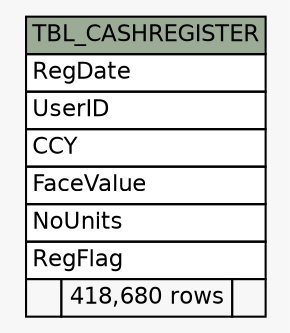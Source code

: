 // dot 2.38.0 on Windows 10 10.0
// SchemaSpy rev 590
digraph "TBL_CASHREGISTER" {
  graph [
    rankdir="RL"
    bgcolor="#f7f7f7"
    nodesep="0.18"
    ranksep="0.46"
    fontname="Helvetica"
    fontsize="11"
  ];
  node [
    fontname="Helvetica"
    fontsize="11"
    shape="plaintext"
  ];
  edge [
    arrowsize="0.8"
  ];
  "TBL_CASHREGISTER" [
    label=<
    <TABLE BORDER="0" CELLBORDER="1" CELLSPACING="0" BGCOLOR="#ffffff">
      <TR><TD COLSPAN="3" BGCOLOR="#9bab96" ALIGN="CENTER">TBL_CASHREGISTER</TD></TR>
      <TR><TD PORT="RegDate" COLSPAN="3" ALIGN="LEFT">RegDate</TD></TR>
      <TR><TD PORT="UserID" COLSPAN="3" ALIGN="LEFT">UserID</TD></TR>
      <TR><TD PORT="CCY" COLSPAN="3" ALIGN="LEFT">CCY</TD></TR>
      <TR><TD PORT="FaceValue" COLSPAN="3" ALIGN="LEFT">FaceValue</TD></TR>
      <TR><TD PORT="NoUnits" COLSPAN="3" ALIGN="LEFT">NoUnits</TD></TR>
      <TR><TD PORT="RegFlag" COLSPAN="3" ALIGN="LEFT">RegFlag</TD></TR>
      <TR><TD ALIGN="LEFT" BGCOLOR="#f7f7f7">  </TD><TD ALIGN="RIGHT" BGCOLOR="#f7f7f7">418,680 rows</TD><TD ALIGN="RIGHT" BGCOLOR="#f7f7f7">  </TD></TR>
    </TABLE>>
    URL="tables/TBL_CASHREGISTER.html"
    tooltip="TBL_CASHREGISTER"
  ];
}
